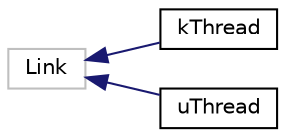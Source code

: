 digraph "Graphical Class Hierarchy"
{
  edge [fontname="Helvetica",fontsize="10",labelfontname="Helvetica",labelfontsize="10"];
  node [fontname="Helvetica",fontsize="10",shape=record];
  rankdir="LR";
  Node1 [label="Link",height=0.2,width=0.4,color="grey75", fillcolor="white", style="filled"];
  Node1 -> Node2 [dir="back",color="midnightblue",fontsize="10",style="solid",fontname="Helvetica"];
  Node2 [label="kThread",height=0.2,width=0.4,color="black", fillcolor="white", style="filled",URL="$classkThread.html",tooltip="Object to represent kernel threads. "];
  Node1 -> Node3 [dir="back",color="midnightblue",fontsize="10",style="solid",fontname="Helvetica"];
  Node3 [label="uThread",height=0.2,width=0.4,color="black", fillcolor="white", style="filled",URL="$classuThread.html",tooltip="user-level threads (fiber) "];
}
